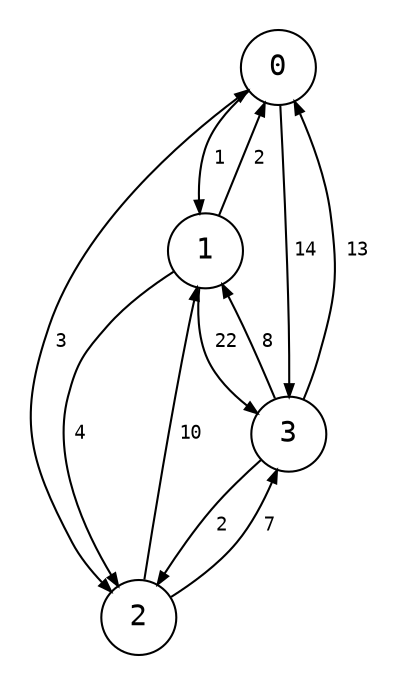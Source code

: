 digraph {
    node [shape=circle; fontname="monospace"; fixedsize=true, width="0.5"];
    edge [arrowsize=0.6; fontname="monospace"; fontsize=9];
    pad=0.2;

    0 -> {1} [label=<
        <table border="0" cellborder="0" cellspacing="1">
            <tr>
                <td>1</td>
            </tr>
        </table>
    >];
    0 -> {2} [label=<
        <table border="0" cellborder="0" cellspacing="1">
            <tr>
                <td>3</td>
            </tr>
        </table>
    >; dir=both];
    0 -> {3} [label=<
        <table border="0" cellborder="0" cellspacing="1">
            <tr>
                <td>14</td>
            </tr>
        </table>
    >];
    1 -> {0} [label=<
        <table border="0" cellborder="0" cellspacing="1">
            <tr>
                <td>2</td>
            </tr>
        </table>
    >];
    1 -> {2} [label=<
        <table border="0" cellborder="0" cellspacing="1">
            <tr>
                <td>4</td>
            </tr>
        </table>
    >];
    1 -> {3} [label=<
        <table border="0" cellborder="0" cellspacing="1">
            <tr>
                <td>22</td>
            </tr>
        </table>
        >];
    2 -> {1} [label=<
        <table border="0" cellborder="0" cellspacing="0">
            <tr>
                <td>10</td>
            </tr>
        </table>
    >];
    2 -> {3} [label=<
        <table border="0" cellborder="0" cellspacing="1">
            <tr>
                <td>7</td>
            </tr>
        </table>
    >];
    3 -> {0} [label=<
        <table border="0" cellborder="0" cellspacing="3">
            <tr>
                <td>13</td>
            </tr>
        </table>
    >];
    3 -> {1} [label=<
        <table border="0" cellborder="0" cellspacing="1">
            <tr>
                <td>8</td>
            </tr>
        </table>
    >];
    3 -> {2} [label=<
        <table border="0" cellborder="0" cellspacing="0">
            <tr>
                <td>2</td>
            </tr>
        </table>
    >];
}